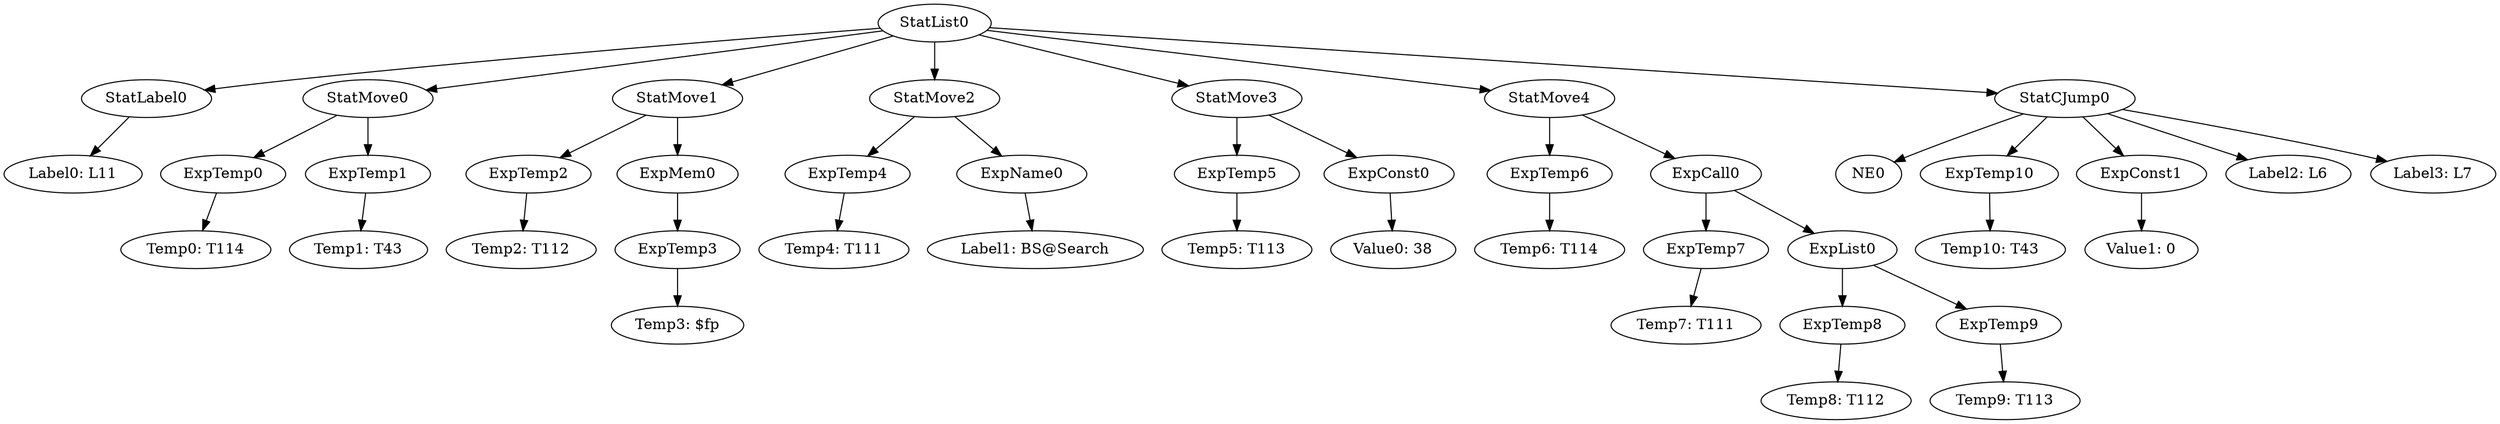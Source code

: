 digraph {
	ordering = out;
	ExpConst1 -> "Value1: 0";
	ExpCall0 -> ExpTemp7;
	ExpCall0 -> ExpList0;
	StatCJump0 -> NE0;
	StatCJump0 -> ExpTemp10;
	StatCJump0 -> ExpConst1;
	StatCJump0 -> "Label2: L6";
	StatCJump0 -> "Label3: L7";
	ExpTemp8 -> "Temp8: T112";
	StatMove1 -> ExpTemp2;
	StatMove1 -> ExpMem0;
	ExpTemp3 -> "Temp3: $fp";
	ExpTemp10 -> "Temp10: T43";
	ExpTemp2 -> "Temp2: T112";
	StatMove2 -> ExpTemp4;
	StatMove2 -> ExpName0;
	StatLabel0 -> "Label0: L11";
	StatList0 -> StatLabel0;
	StatList0 -> StatMove0;
	StatList0 -> StatMove1;
	StatList0 -> StatMove2;
	StatList0 -> StatMove3;
	StatList0 -> StatMove4;
	StatList0 -> StatCJump0;
	ExpTemp0 -> "Temp0: T114";
	StatMove0 -> ExpTemp0;
	StatMove0 -> ExpTemp1;
	ExpName0 -> "Label1: BS@Search";
	ExpTemp4 -> "Temp4: T111";
	ExpTemp7 -> "Temp7: T111";
	ExpTemp1 -> "Temp1: T43";
	ExpTemp5 -> "Temp5: T113";
	StatMove3 -> ExpTemp5;
	StatMove3 -> ExpConst0;
	ExpConst0 -> "Value0: 38";
	ExpTemp6 -> "Temp6: T114";
	ExpMem0 -> ExpTemp3;
	StatMove4 -> ExpTemp6;
	StatMove4 -> ExpCall0;
	ExpList0 -> ExpTemp8;
	ExpList0 -> ExpTemp9;
	ExpTemp9 -> "Temp9: T113";
}

